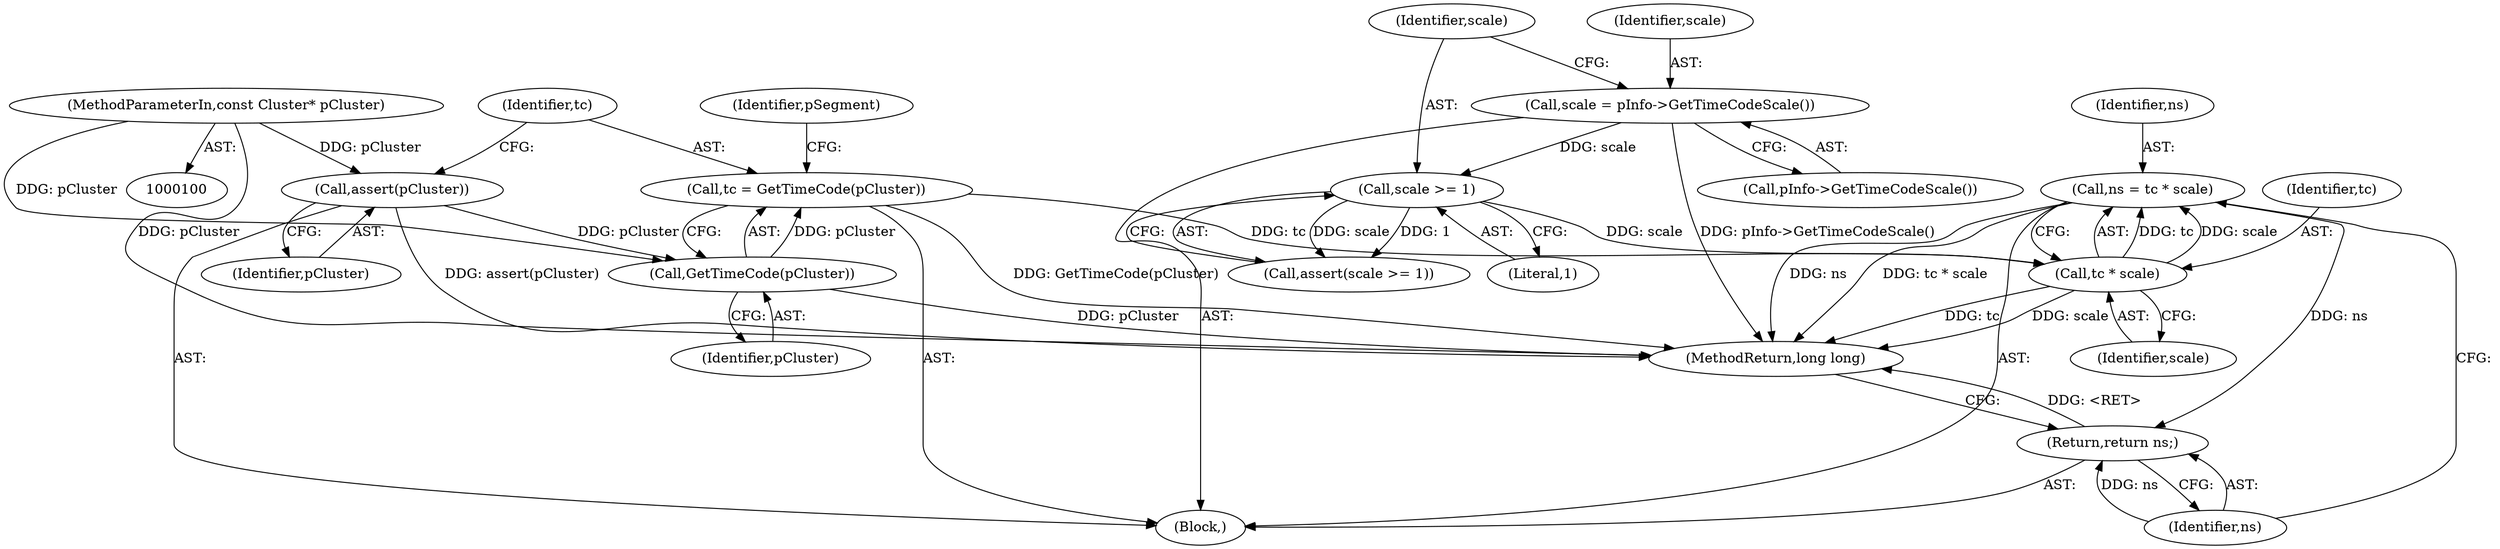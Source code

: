 digraph "1_Android_04839626ed859623901ebd3a5fd483982186b59d_125@integer" {
"1000129" [label="(Call,ns = tc * scale)"];
"1000131" [label="(Call,tc * scale)"];
"1000106" [label="(Call,tc = GetTimeCode(pCluster))"];
"1000108" [label="(Call,GetTimeCode(pCluster))"];
"1000103" [label="(Call,assert(pCluster))"];
"1000101" [label="(MethodParameterIn,const Cluster* pCluster)"];
"1000125" [label="(Call,scale >= 1)"];
"1000121" [label="(Call,scale = pInfo->GetTimeCodeScale())"];
"1000134" [label="(Return,return ns;)"];
"1000108" [label="(Call,GetTimeCode(pCluster))"];
"1000130" [label="(Identifier,ns)"];
"1000109" [label="(Identifier,pCluster)"];
"1000111" [label="(Identifier,pSegment)"];
"1000125" [label="(Call,scale >= 1)"];
"1000102" [label="(Block,)"];
"1000106" [label="(Call,tc = GetTimeCode(pCluster))"];
"1000101" [label="(MethodParameterIn,const Cluster* pCluster)"];
"1000136" [label="(MethodReturn,long long)"];
"1000127" [label="(Literal,1)"];
"1000124" [label="(Call,assert(scale >= 1))"];
"1000133" [label="(Identifier,scale)"];
"1000135" [label="(Identifier,ns)"];
"1000129" [label="(Call,ns = tc * scale)"];
"1000123" [label="(Call,pInfo->GetTimeCodeScale())"];
"1000131" [label="(Call,tc * scale)"];
"1000107" [label="(Identifier,tc)"];
"1000134" [label="(Return,return ns;)"];
"1000122" [label="(Identifier,scale)"];
"1000103" [label="(Call,assert(pCluster))"];
"1000126" [label="(Identifier,scale)"];
"1000104" [label="(Identifier,pCluster)"];
"1000132" [label="(Identifier,tc)"];
"1000121" [label="(Call,scale = pInfo->GetTimeCodeScale())"];
"1000129" -> "1000102"  [label="AST: "];
"1000129" -> "1000131"  [label="CFG: "];
"1000130" -> "1000129"  [label="AST: "];
"1000131" -> "1000129"  [label="AST: "];
"1000135" -> "1000129"  [label="CFG: "];
"1000129" -> "1000136"  [label="DDG: ns"];
"1000129" -> "1000136"  [label="DDG: tc * scale"];
"1000131" -> "1000129"  [label="DDG: tc"];
"1000131" -> "1000129"  [label="DDG: scale"];
"1000129" -> "1000134"  [label="DDG: ns"];
"1000131" -> "1000133"  [label="CFG: "];
"1000132" -> "1000131"  [label="AST: "];
"1000133" -> "1000131"  [label="AST: "];
"1000131" -> "1000136"  [label="DDG: tc"];
"1000131" -> "1000136"  [label="DDG: scale"];
"1000106" -> "1000131"  [label="DDG: tc"];
"1000125" -> "1000131"  [label="DDG: scale"];
"1000106" -> "1000102"  [label="AST: "];
"1000106" -> "1000108"  [label="CFG: "];
"1000107" -> "1000106"  [label="AST: "];
"1000108" -> "1000106"  [label="AST: "];
"1000111" -> "1000106"  [label="CFG: "];
"1000106" -> "1000136"  [label="DDG: GetTimeCode(pCluster)"];
"1000108" -> "1000106"  [label="DDG: pCluster"];
"1000108" -> "1000109"  [label="CFG: "];
"1000109" -> "1000108"  [label="AST: "];
"1000108" -> "1000136"  [label="DDG: pCluster"];
"1000103" -> "1000108"  [label="DDG: pCluster"];
"1000101" -> "1000108"  [label="DDG: pCluster"];
"1000103" -> "1000102"  [label="AST: "];
"1000103" -> "1000104"  [label="CFG: "];
"1000104" -> "1000103"  [label="AST: "];
"1000107" -> "1000103"  [label="CFG: "];
"1000103" -> "1000136"  [label="DDG: assert(pCluster)"];
"1000101" -> "1000103"  [label="DDG: pCluster"];
"1000101" -> "1000100"  [label="AST: "];
"1000101" -> "1000136"  [label="DDG: pCluster"];
"1000125" -> "1000124"  [label="AST: "];
"1000125" -> "1000127"  [label="CFG: "];
"1000126" -> "1000125"  [label="AST: "];
"1000127" -> "1000125"  [label="AST: "];
"1000124" -> "1000125"  [label="CFG: "];
"1000125" -> "1000124"  [label="DDG: scale"];
"1000125" -> "1000124"  [label="DDG: 1"];
"1000121" -> "1000125"  [label="DDG: scale"];
"1000121" -> "1000102"  [label="AST: "];
"1000121" -> "1000123"  [label="CFG: "];
"1000122" -> "1000121"  [label="AST: "];
"1000123" -> "1000121"  [label="AST: "];
"1000126" -> "1000121"  [label="CFG: "];
"1000121" -> "1000136"  [label="DDG: pInfo->GetTimeCodeScale()"];
"1000134" -> "1000102"  [label="AST: "];
"1000134" -> "1000135"  [label="CFG: "];
"1000135" -> "1000134"  [label="AST: "];
"1000136" -> "1000134"  [label="CFG: "];
"1000134" -> "1000136"  [label="DDG: <RET>"];
"1000135" -> "1000134"  [label="DDG: ns"];
}
